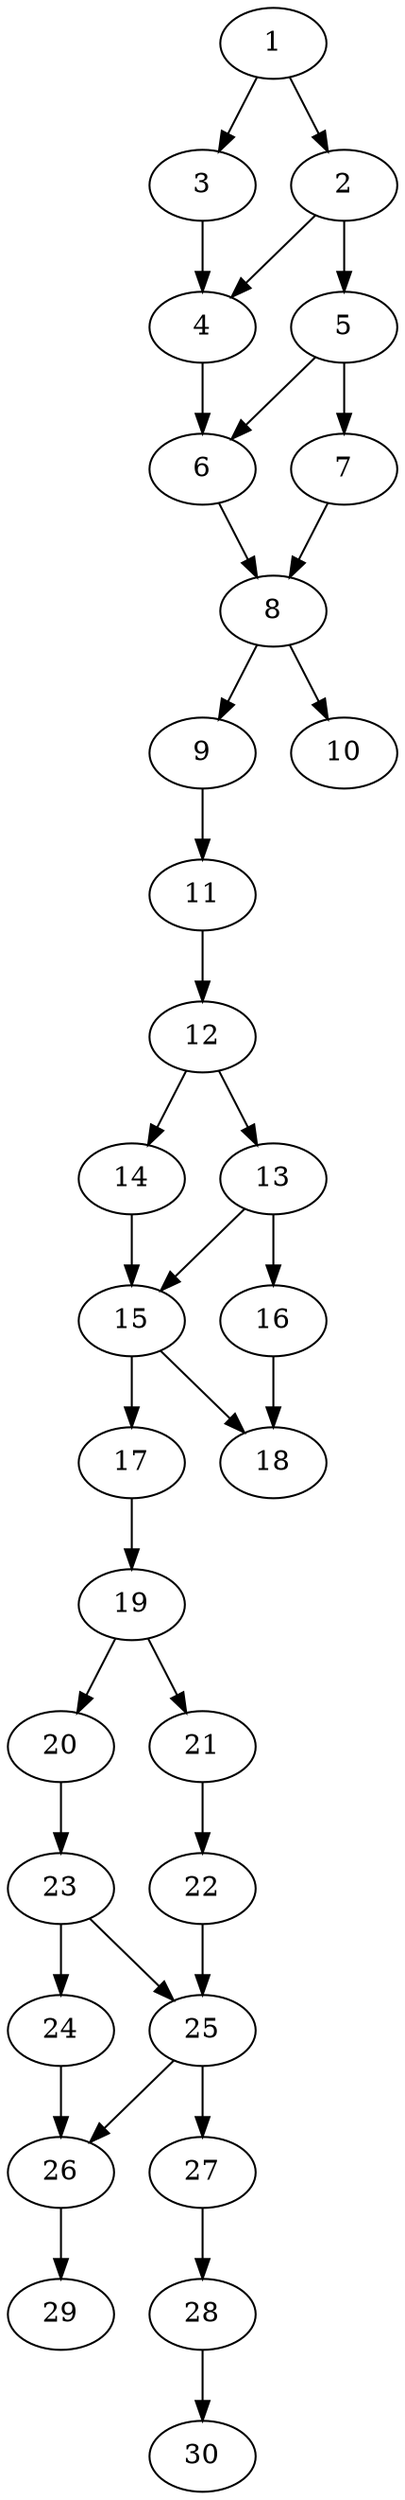// DAG automatically generated by daggen at Thu Oct  3 14:04:18 2019
// ./daggen --dot -n 30 --ccr 0.4 --fat 0.3 --regular 0.7 --density 0.7 --mindata 5242880 --maxdata 52428800 
digraph G {
  1 [size="75443200", alpha="0.17", expect_size="30177280"] 
  1 -> 2 [size ="30177280"]
  1 -> 3 [size ="30177280"]
  2 [size="25658880", alpha="0.14", expect_size="10263552"] 
  2 -> 4 [size ="10263552"]
  2 -> 5 [size ="10263552"]
  3 [size="43105280", alpha="0.19", expect_size="17242112"] 
  3 -> 4 [size ="17242112"]
  4 [size="125145600", alpha="0.08", expect_size="50058240"] 
  4 -> 6 [size ="50058240"]
  5 [size="32245760", alpha="0.18", expect_size="12898304"] 
  5 -> 6 [size ="12898304"]
  5 -> 7 [size ="12898304"]
  6 [size="113774080", alpha="0.07", expect_size="45509632"] 
  6 -> 8 [size ="45509632"]
  7 [size="72911360", alpha="0.08", expect_size="29164544"] 
  7 -> 8 [size ="29164544"]
  8 [size="61519360", alpha="0.02", expect_size="24607744"] 
  8 -> 9 [size ="24607744"]
  8 -> 10 [size ="24607744"]
  9 [size="62233600", alpha="0.02", expect_size="24893440"] 
  9 -> 11 [size ="24893440"]
  10 [size="57285120", alpha="0.01", expect_size="22914048"] 
  11 [size="105856000", alpha="0.04", expect_size="42342400"] 
  11 -> 12 [size ="42342400"]
  12 [size="91059200", alpha="0.08", expect_size="36423680"] 
  12 -> 13 [size ="36423680"]
  12 -> 14 [size ="36423680"]
  13 [size="57256960", alpha="0.18", expect_size="22902784"] 
  13 -> 15 [size ="22902784"]
  13 -> 16 [size ="22902784"]
  14 [size="52602880", alpha="0.03", expect_size="21041152"] 
  14 -> 15 [size ="21041152"]
  15 [size="97059840", alpha="0.16", expect_size="38823936"] 
  15 -> 17 [size ="38823936"]
  15 -> 18 [size ="38823936"]
  16 [size="87183360", alpha="0.08", expect_size="34873344"] 
  16 -> 18 [size ="34873344"]
  17 [size="129853440", alpha="0.09", expect_size="51941376"] 
  17 -> 19 [size ="51941376"]
  18 [size="58616320", alpha="0.06", expect_size="23446528"] 
  19 [size="71534080", alpha="0.02", expect_size="28613632"] 
  19 -> 20 [size ="28613632"]
  19 -> 21 [size ="28613632"]
  20 [size="83225600", alpha="0.10", expect_size="33290240"] 
  20 -> 23 [size ="33290240"]
  21 [size="88215040", alpha="0.09", expect_size="35286016"] 
  21 -> 22 [size ="35286016"]
  22 [size="112599040", alpha="0.09", expect_size="45039616"] 
  22 -> 25 [size ="45039616"]
  23 [size="43215360", alpha="0.15", expect_size="17286144"] 
  23 -> 24 [size ="17286144"]
  23 -> 25 [size ="17286144"]
  24 [size="32732160", alpha="0.00", expect_size="13092864"] 
  24 -> 26 [size ="13092864"]
  25 [size="47892480", alpha="0.08", expect_size="19156992"] 
  25 -> 26 [size ="19156992"]
  25 -> 27 [size ="19156992"]
  26 [size="24698880", alpha="0.13", expect_size="9879552"] 
  26 -> 29 [size ="9879552"]
  27 [size="72348160", alpha="0.09", expect_size="28939264"] 
  27 -> 28 [size ="28939264"]
  28 [size="127680000", alpha="0.12", expect_size="51072000"] 
  28 -> 30 [size ="51072000"]
  29 [size="46632960", alpha="0.04", expect_size="18653184"] 
  30 [size="57290240", alpha="0.03", expect_size="22916096"] 
}
